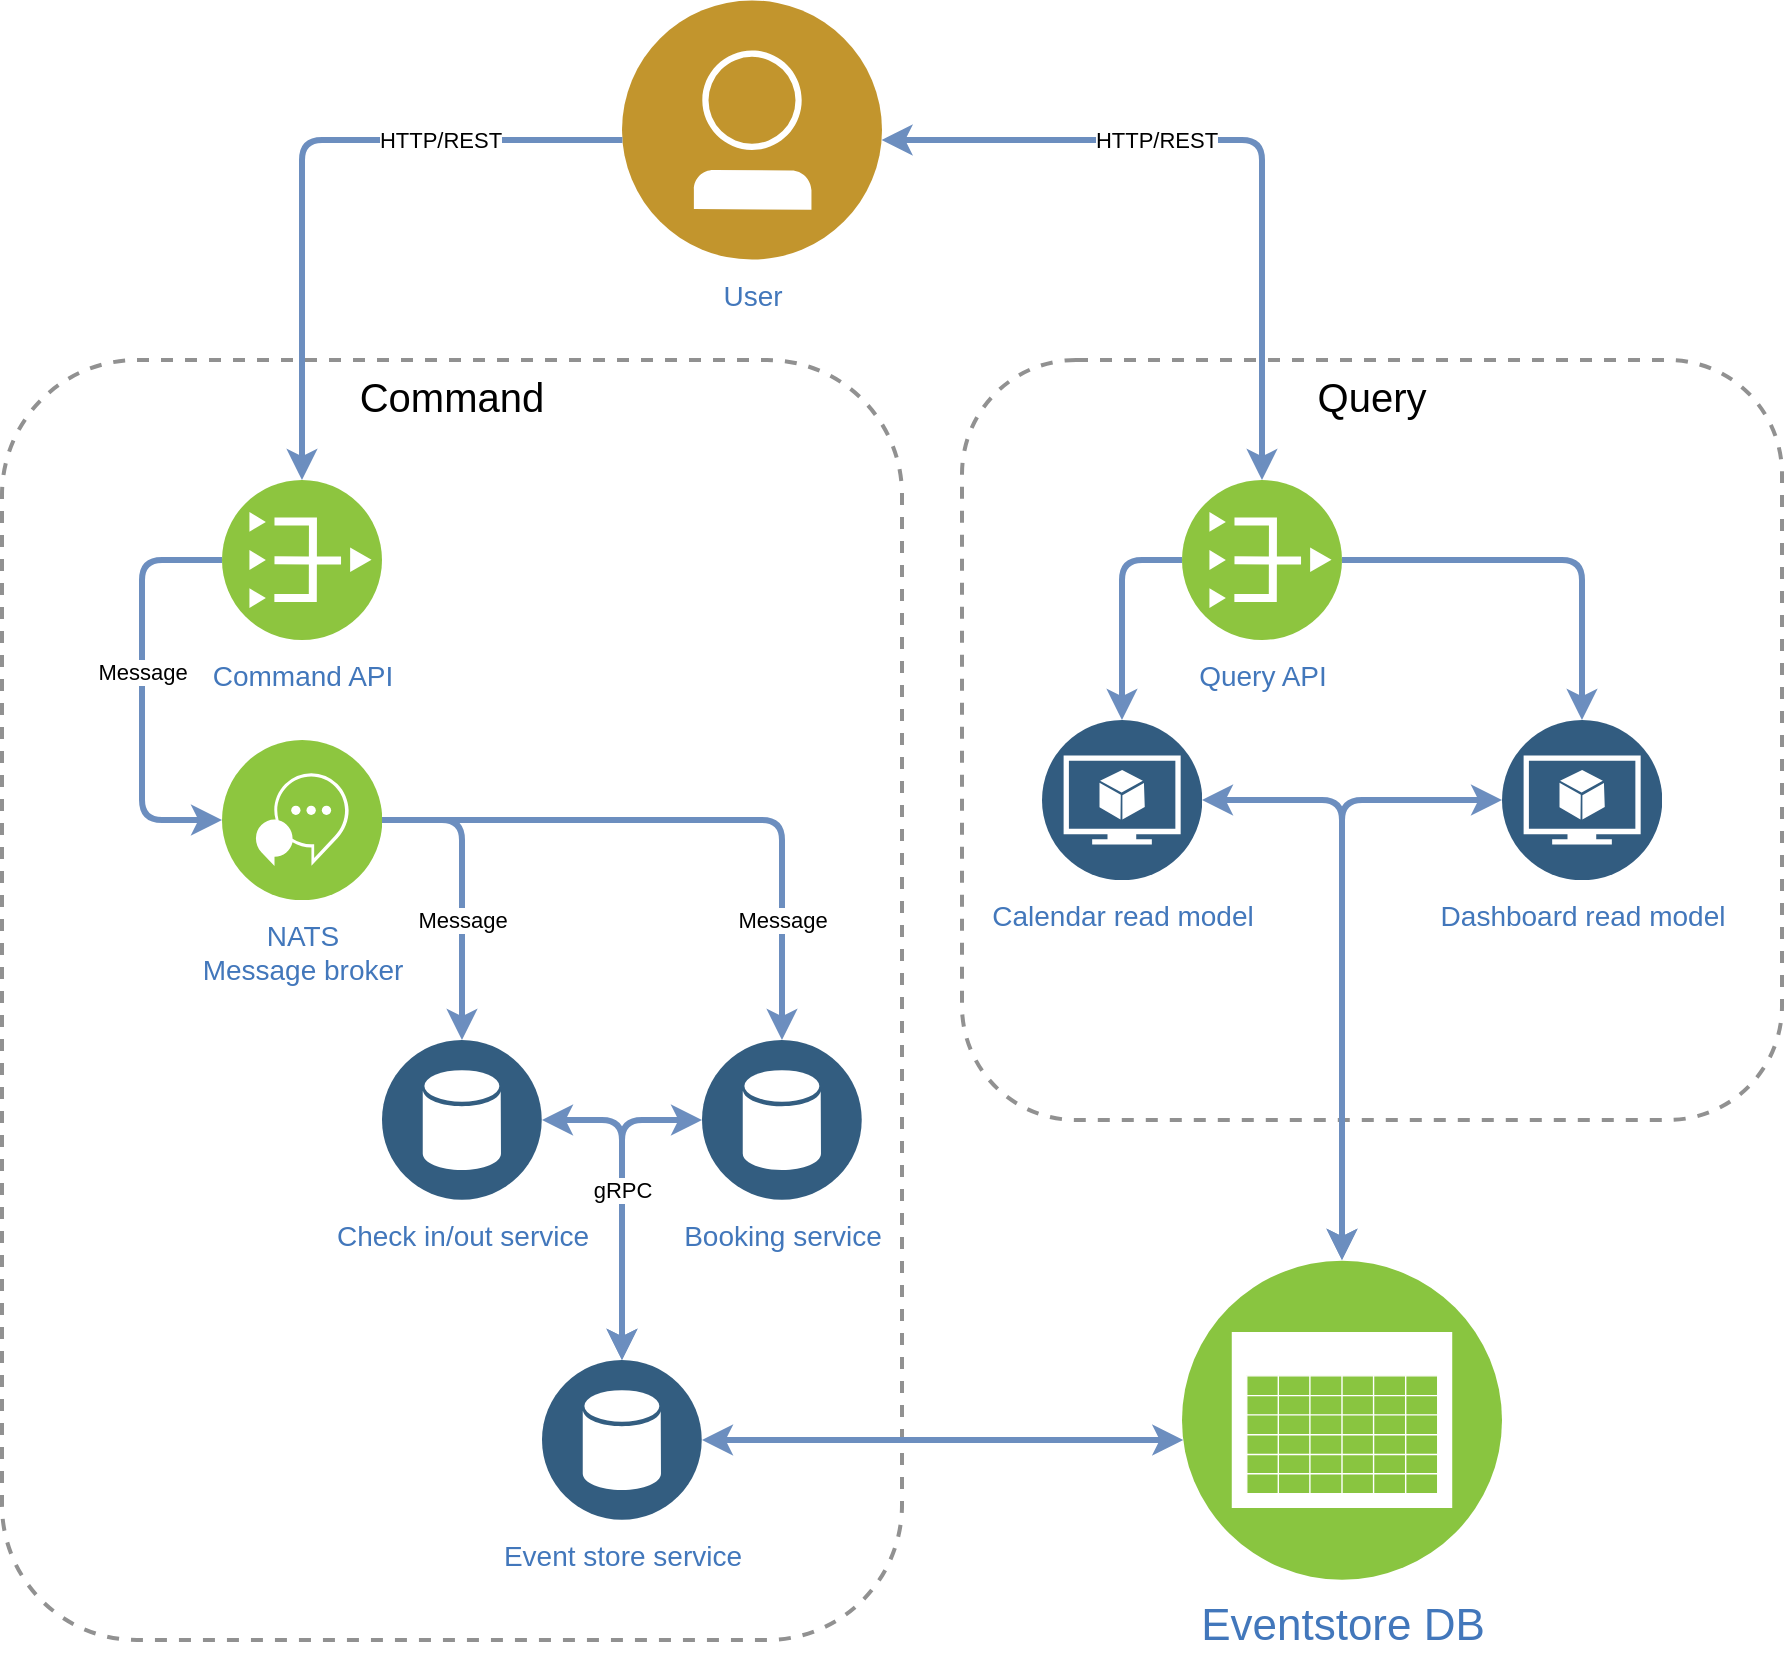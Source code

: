 <mxfile version="22.1.18" type="github">
  <diagram id="31b32b95-0358-9bc7-6ba0-a27c054ed1a7" name="Page-1">
    <mxGraphModel dx="1434" dy="1898" grid="1" gridSize="10" guides="1" tooltips="1" connect="1" arrows="1" fold="1" page="1" pageScale="1" pageWidth="827" pageHeight="1169" background="none" math="0" shadow="0">
      <root>
        <mxCell id="0" />
        <mxCell id="1" parent="0" />
        <mxCell id="A5cD59A5GJn8ZnmbFsn1-17" value="&lt;div style=&quot;font-size: 20px;&quot;&gt;Query&lt;/div&gt;" style="fontStyle=0;verticalAlign=top;align=center;spacingTop=0;fillColor=none;rounded=1;whiteSpace=wrap;html=1;strokeColor=#919191;strokeWidth=2;dashed=1;container=1;collapsible=0;expand=0;recursiveResize=0;fontSize=20;horizontal=1;" parent="1" vertex="1">
          <mxGeometry x="530" y="-380" width="410" height="380" as="geometry" />
        </mxCell>
        <mxCell id="73q3yoKQV2H6fXaRzCpy-112" value="Dashboard read model" style="image;aspect=fixed;perimeter=ellipsePerimeter;html=1;align=center;shadow=0;dashed=0;fontColor=#4277BB;labelBackgroundColor=default;fontSize=14;spacingTop=3;image=img/lib/ibm/data/model.svg;rounded=1;" parent="A5cD59A5GJn8ZnmbFsn1-17" vertex="1">
          <mxGeometry x="270" y="180" width="80" height="80" as="geometry" />
        </mxCell>
        <mxCell id="73q3yoKQV2H6fXaRzCpy-120" value="Calendar read model" style="image;aspect=fixed;perimeter=ellipsePerimeter;html=1;align=center;shadow=0;dashed=0;fontColor=#4277BB;labelBackgroundColor=default;fontSize=14;spacingTop=3;image=img/lib/ibm/data/model.svg;rounded=1;" parent="A5cD59A5GJn8ZnmbFsn1-17" vertex="1">
          <mxGeometry x="40" y="180" width="80" height="80" as="geometry" />
        </mxCell>
        <mxCell id="A5cD59A5GJn8ZnmbFsn1-16" value="Command" style="fontStyle=0;verticalAlign=top;align=center;spacingTop=0;fillColor=none;rounded=1;strokeColor=#919191;strokeWidth=2;dashed=1;container=1;collapsible=0;expand=0;recursiveResize=0;fontSize=20;labelBackgroundColor=none;labelBorderColor=none;html=1;whiteSpace=wrap;fontColor=default;spacingRight=0;spacingLeft=0;" parent="1" vertex="1">
          <mxGeometry x="50" y="-380" width="450" height="640" as="geometry" />
        </mxCell>
        <mxCell id="73q3yoKQV2H6fXaRzCpy-97" value="&lt;div&gt;User&lt;/div&gt;" style="image;aspect=fixed;perimeter=ellipsePerimeter;html=1;align=center;shadow=0;dashed=0;fontColor=#4277BB;labelBackgroundColor=default;fontSize=14;spacingTop=3;image=img/lib/ibm/users/user.svg;rounded=1;" parent="1" vertex="1">
          <mxGeometry x="360" y="-560" width="130" height="130" as="geometry" />
        </mxCell>
        <mxCell id="73q3yoKQV2H6fXaRzCpy-98" value="Eventstore DB" style="image;aspect=fixed;perimeter=ellipsePerimeter;html=1;align=center;shadow=0;dashed=0;fontColor=#4277BB;labelBackgroundColor=default;fontSize=22;spacingTop=3;image=img/lib/ibm/infrastructure/event_feed.svg;rounded=1;" parent="1" vertex="1">
          <mxGeometry x="640" y="70" width="160" height="160" as="geometry" />
        </mxCell>
        <mxCell id="73q3yoKQV2H6fXaRzCpy-99" value="&lt;div style=&quot;font-size: 14px;&quot;&gt;NATS&lt;/div&gt;&lt;div style=&quot;font-size: 14px;&quot;&gt;Message broker&lt;br style=&quot;font-size: 14px;&quot;&gt;&lt;/div&gt;" style="image;aspect=fixed;perimeter=ellipsePerimeter;html=1;align=center;shadow=0;dashed=0;fontColor=#4277BB;labelBackgroundColor=default;fontSize=14;spacingTop=3;image=img/lib/ibm/infrastructure/interservice_communication.svg;rounded=1;" parent="1" vertex="1">
          <mxGeometry x="160" y="-190" width="80" height="80" as="geometry" />
        </mxCell>
        <mxCell id="73q3yoKQV2H6fXaRzCpy-100" value="Query API" style="image;aspect=fixed;perimeter=ellipsePerimeter;html=1;align=center;shadow=0;dashed=0;fontColor=#4277BB;labelBackgroundColor=default;fontSize=14;spacingTop=3;image=img/lib/ibm/vpc/PublicGateway.svg;rounded=1;" parent="1" vertex="1">
          <mxGeometry x="640" y="-320" width="80" height="80" as="geometry" />
        </mxCell>
        <mxCell id="73q3yoKQV2H6fXaRzCpy-105" value="&lt;div style=&quot;font-size: 14px;&quot;&gt;Command API&lt;/div&gt;" style="image;aspect=fixed;perimeter=ellipsePerimeter;html=1;align=center;shadow=0;dashed=0;fontColor=#4277BB;labelBackgroundColor=default;fontSize=14;spacingTop=3;image=img/lib/ibm/vpc/PublicGateway.svg;rounded=1;" parent="1" vertex="1">
          <mxGeometry x="160" y="-320" width="80" height="80" as="geometry" />
        </mxCell>
        <mxCell id="73q3yoKQV2H6fXaRzCpy-106" value="" style="edgeStyle=elbowEdgeStyle;rounded=1;elbow=vertical;html=1;labelBackgroundColor=#ffffff;endArrow=classic;endFill=1;endSize=6;jettySize=auto;orthogonalLoop=1;strokeWidth=3;fontSize=14;fillColor=#dae8fc;strokeColor=#6c8ebf;entryX=0.5;entryY=0;entryDx=0;entryDy=0;" parent="1" source="73q3yoKQV2H6fXaRzCpy-97" target="73q3yoKQV2H6fXaRzCpy-105" edge="1">
          <mxGeometry width="60" height="60" relative="1" as="geometry">
            <mxPoint x="320" y="-530" as="sourcePoint" />
            <mxPoint x="860" y="-10" as="targetPoint" />
            <Array as="points">
              <mxPoint x="290" y="-490" />
            </Array>
          </mxGeometry>
        </mxCell>
        <mxCell id="A5cD59A5GJn8ZnmbFsn1-1" value="&lt;div&gt;HTTP/REST&lt;/div&gt;" style="edgeLabel;html=1;align=center;verticalAlign=middle;resizable=0;points=[];rounded=1;" parent="73q3yoKQV2H6fXaRzCpy-106" vertex="1" connectable="0">
          <mxGeometry x="-0.45" relative="1" as="geometry">
            <mxPoint as="offset" />
          </mxGeometry>
        </mxCell>
        <mxCell id="73q3yoKQV2H6fXaRzCpy-109" value="" style="edgeStyle=elbowEdgeStyle;rounded=1;elbow=vertical;html=1;labelBackgroundColor=#ffffff;endArrow=classic;endFill=1;endSize=6;jettySize=auto;orthogonalLoop=1;strokeWidth=3;fontSize=14;entryX=0.5;entryY=0;entryDx=0;entryDy=0;fillColor=#dae8fc;strokeColor=#6c8ebf;startArrow=classic;startFill=1;" parent="1" source="73q3yoKQV2H6fXaRzCpy-97" target="73q3yoKQV2H6fXaRzCpy-100" edge="1">
          <mxGeometry width="60" height="60" relative="1" as="geometry">
            <mxPoint x="540" y="-450" as="sourcePoint" />
            <mxPoint x="860" y="-10" as="targetPoint" />
            <Array as="points">
              <mxPoint x="580" y="-490" />
            </Array>
          </mxGeometry>
        </mxCell>
        <mxCell id="A5cD59A5GJn8ZnmbFsn1-2" value="HTTP/REST" style="edgeLabel;html=1;align=center;verticalAlign=middle;resizable=0;points=[];rounded=1;" parent="73q3yoKQV2H6fXaRzCpy-109" vertex="1" connectable="0">
          <mxGeometry x="-0.24" y="-4" relative="1" as="geometry">
            <mxPoint y="-4" as="offset" />
          </mxGeometry>
        </mxCell>
        <mxCell id="73q3yoKQV2H6fXaRzCpy-111" value="" style="edgeStyle=elbowEdgeStyle;rounded=1;elbow=vertical;html=1;labelBackgroundColor=#ffffff;endArrow=classic;endFill=1;endSize=6;jettySize=auto;orthogonalLoop=1;strokeWidth=3;fontSize=14;fillColor=#dae8fc;strokeColor=#6c8ebf;" parent="1" source="73q3yoKQV2H6fXaRzCpy-105" target="73q3yoKQV2H6fXaRzCpy-99" edge="1">
          <mxGeometry width="60" height="60" relative="1" as="geometry">
            <mxPoint x="800" y="-10" as="sourcePoint" />
            <mxPoint x="860" y="-70" as="targetPoint" />
            <Array as="points">
              <mxPoint x="120" y="-280" />
            </Array>
          </mxGeometry>
        </mxCell>
        <mxCell id="A5cD59A5GJn8ZnmbFsn1-4" value="&lt;div&gt;Message&lt;/div&gt;" style="edgeLabel;html=1;align=center;verticalAlign=middle;resizable=0;points=[];rounded=1;" parent="73q3yoKQV2H6fXaRzCpy-111" vertex="1" connectable="0">
          <mxGeometry x="-0.171" relative="1" as="geometry">
            <mxPoint y="9" as="offset" />
          </mxGeometry>
        </mxCell>
        <mxCell id="73q3yoKQV2H6fXaRzCpy-113" value="Booking service" style="image;aspect=fixed;perimeter=ellipsePerimeter;html=1;align=center;shadow=0;dashed=0;fontColor=#4277BB;labelBackgroundColor=default;fontSize=14;spacingTop=3;image=img/lib/ibm/data/data_services.svg;rounded=1;" parent="1" vertex="1">
          <mxGeometry x="400" y="-40" width="80" height="80" as="geometry" />
        </mxCell>
        <mxCell id="73q3yoKQV2H6fXaRzCpy-114" value="Check in/out service" style="image;aspect=fixed;perimeter=ellipsePerimeter;html=1;align=center;shadow=0;dashed=0;fontColor=#4277BB;labelBackgroundColor=default;fontSize=14;spacingTop=3;image=img/lib/ibm/data/data_services.svg;rounded=1;" parent="1" vertex="1">
          <mxGeometry x="240" y="-40" width="80" height="80" as="geometry" />
        </mxCell>
        <mxCell id="73q3yoKQV2H6fXaRzCpy-116" value="" style="edgeStyle=elbowEdgeStyle;rounded=1;elbow=vertical;html=1;labelBackgroundColor=#ffffff;endArrow=classic;endFill=1;endSize=6;jettySize=auto;orthogonalLoop=1;strokeWidth=3;fontSize=14;fillColor=#dae8fc;strokeColor=#6c8ebf;exitX=1;exitY=0.5;exitDx=0;exitDy=0;" parent="1" source="73q3yoKQV2H6fXaRzCpy-99" edge="1">
          <mxGeometry width="60" height="60" relative="1" as="geometry">
            <mxPoint x="170" y="-270" as="sourcePoint" />
            <mxPoint x="280" y="-40" as="targetPoint" />
            <Array as="points">
              <mxPoint x="290" y="-150" />
            </Array>
          </mxGeometry>
        </mxCell>
        <mxCell id="73q3yoKQV2H6fXaRzCpy-117" value="" style="edgeStyle=elbowEdgeStyle;rounded=1;elbow=vertical;html=1;labelBackgroundColor=#ffffff;endArrow=classic;endFill=1;endSize=6;jettySize=auto;orthogonalLoop=1;strokeWidth=3;fontSize=14;fillColor=#dae8fc;strokeColor=#6c8ebf;entryX=0.5;entryY=0;entryDx=0;entryDy=0;" parent="1" source="73q3yoKQV2H6fXaRzCpy-99" target="73q3yoKQV2H6fXaRzCpy-113" edge="1">
          <mxGeometry width="60" height="60" relative="1" as="geometry">
            <mxPoint x="250" y="-140" as="sourcePoint" />
            <mxPoint x="290" y="-30" as="targetPoint" />
            <Array as="points">
              <mxPoint x="420" y="-150" />
            </Array>
          </mxGeometry>
        </mxCell>
        <mxCell id="A5cD59A5GJn8ZnmbFsn1-5" value="&lt;div&gt;Message&lt;/div&gt;" style="edgeLabel;html=1;align=center;verticalAlign=middle;resizable=0;points=[];rounded=1;" parent="73q3yoKQV2H6fXaRzCpy-117" vertex="1" connectable="0">
          <mxGeometry x="-0.213" relative="1" as="geometry">
            <mxPoint x="-82" y="50" as="offset" />
          </mxGeometry>
        </mxCell>
        <mxCell id="73q3yoKQV2H6fXaRzCpy-118" value="" style="edgeStyle=elbowEdgeStyle;rounded=1;elbow=vertical;html=1;labelBackgroundColor=#ffffff;endArrow=classic;endFill=1;endSize=6;jettySize=auto;orthogonalLoop=1;strokeWidth=3;fontSize=14;fillColor=#dae8fc;strokeColor=#6c8ebf;startArrow=classic;startFill=1;" parent="1" source="73q3yoKQV2H6fXaRzCpy-114" target="A5cD59A5GJn8ZnmbFsn1-7" edge="1">
          <mxGeometry width="60" height="60" relative="1" as="geometry">
            <mxPoint x="250" y="-140" as="sourcePoint" />
            <mxPoint x="450" y="-30" as="targetPoint" />
            <Array as="points">
              <mxPoint x="360" />
            </Array>
          </mxGeometry>
        </mxCell>
        <mxCell id="73q3yoKQV2H6fXaRzCpy-119" value="" style="edgeStyle=elbowEdgeStyle;rounded=1;elbow=vertical;html=1;labelBackgroundColor=#ffffff;endArrow=classic;endFill=1;endSize=6;jettySize=auto;orthogonalLoop=1;strokeWidth=3;fontSize=14;fillColor=#dae8fc;strokeColor=#6c8ebf;startArrow=classic;startFill=1;" parent="1" source="73q3yoKQV2H6fXaRzCpy-113" target="A5cD59A5GJn8ZnmbFsn1-7" edge="1">
          <mxGeometry width="60" height="60" relative="1" as="geometry">
            <mxPoint x="330" y="10" as="sourcePoint" />
            <mxPoint x="370" y="130" as="targetPoint" />
            <Array as="points">
              <mxPoint x="360" />
            </Array>
          </mxGeometry>
        </mxCell>
        <mxCell id="A5cD59A5GJn8ZnmbFsn1-8" value="gRPC" style="edgeLabel;html=1;align=center;verticalAlign=middle;resizable=0;points=[];rounded=1;" parent="73q3yoKQV2H6fXaRzCpy-119" vertex="1" connectable="0">
          <mxGeometry x="0.442" relative="1" as="geometry">
            <mxPoint y="-41" as="offset" />
          </mxGeometry>
        </mxCell>
        <mxCell id="A5cD59A5GJn8ZnmbFsn1-6" value="&lt;div&gt;Message&lt;/div&gt;" style="edgeLabel;html=1;align=center;verticalAlign=middle;resizable=0;points=[];rounded=1;" parent="1" vertex="1" connectable="0">
          <mxGeometry x="440" y="-100" as="geometry" />
        </mxCell>
        <mxCell id="A5cD59A5GJn8ZnmbFsn1-7" value="Event store service" style="image;aspect=fixed;perimeter=ellipsePerimeter;html=1;align=center;shadow=0;dashed=0;fontColor=#4277BB;labelBackgroundColor=default;fontSize=14;spacingTop=3;image=img/lib/ibm/data/data_services.svg;rounded=1;" parent="1" vertex="1">
          <mxGeometry x="320" y="120" width="80" height="80" as="geometry" />
        </mxCell>
        <mxCell id="A5cD59A5GJn8ZnmbFsn1-9" value="" style="edgeStyle=elbowEdgeStyle;rounded=1;elbow=vertical;html=1;labelBackgroundColor=#ffffff;endArrow=classic;endFill=1;endSize=6;jettySize=auto;orthogonalLoop=1;strokeWidth=3;fontSize=14;fillColor=#dae8fc;strokeColor=#6c8ebf;startArrow=classic;startFill=1;" parent="1" source="A5cD59A5GJn8ZnmbFsn1-7" target="73q3yoKQV2H6fXaRzCpy-98" edge="1">
          <mxGeometry width="60" height="60" relative="1" as="geometry">
            <mxPoint x="580" y="170" as="sourcePoint" />
            <mxPoint x="460" y="250" as="targetPoint" />
            <Array as="points">
              <mxPoint x="510" y="160" />
              <mxPoint x="510" y="170" />
            </Array>
          </mxGeometry>
        </mxCell>
        <mxCell id="A5cD59A5GJn8ZnmbFsn1-11" value="" style="edgeStyle=elbowEdgeStyle;rounded=1;elbow=vertical;html=1;labelBackgroundColor=#ffffff;endArrow=classic;endFill=1;endSize=6;jettySize=auto;orthogonalLoop=1;strokeWidth=3;fontSize=14;fillColor=#dae8fc;strokeColor=#6c8ebf;entryX=0.5;entryY=0;entryDx=0;entryDy=0;" parent="1" source="73q3yoKQV2H6fXaRzCpy-100" target="73q3yoKQV2H6fXaRzCpy-112" edge="1">
          <mxGeometry width="60" height="60" relative="1" as="geometry">
            <mxPoint x="890" y="-230" as="sourcePoint" />
            <mxPoint x="890" y="-100" as="targetPoint" />
            <Array as="points">
              <mxPoint x="800" y="-280" />
            </Array>
          </mxGeometry>
        </mxCell>
        <mxCell id="A5cD59A5GJn8ZnmbFsn1-13" value="" style="edgeStyle=elbowEdgeStyle;rounded=1;elbow=vertical;html=1;labelBackgroundColor=#ffffff;endArrow=classic;endFill=1;endSize=6;jettySize=auto;orthogonalLoop=1;strokeWidth=3;fontSize=14;fillColor=#dae8fc;strokeColor=#6c8ebf;entryX=0.5;entryY=0;entryDx=0;entryDy=0;exitX=1;exitY=0.5;exitDx=0;exitDy=0;startArrow=classic;startFill=1;" parent="1" source="73q3yoKQV2H6fXaRzCpy-120" target="73q3yoKQV2H6fXaRzCpy-98" edge="1">
          <mxGeometry width="60" height="60" relative="1" as="geometry">
            <mxPoint x="680" y="-80" as="sourcePoint" />
            <mxPoint x="720" y="40" as="targetPoint" />
            <Array as="points">
              <mxPoint x="680" y="-160" />
            </Array>
          </mxGeometry>
        </mxCell>
        <mxCell id="A5cD59A5GJn8ZnmbFsn1-14" value="" style="edgeStyle=elbowEdgeStyle;rounded=1;elbow=vertical;html=1;labelBackgroundColor=#ffffff;endArrow=classic;endFill=1;endSize=6;jettySize=auto;orthogonalLoop=1;strokeWidth=3;fontSize=14;fillColor=#dae8fc;strokeColor=#6c8ebf;entryX=0.5;entryY=0;entryDx=0;entryDy=0;exitX=0;exitY=0.5;exitDx=0;exitDy=0;" parent="1" source="73q3yoKQV2H6fXaRzCpy-100" target="73q3yoKQV2H6fXaRzCpy-120" edge="1">
          <mxGeometry width="60" height="60" relative="1" as="geometry">
            <mxPoint x="640" y="-280" as="sourcePoint" />
            <mxPoint x="600" y="-40" as="targetPoint" />
            <Array as="points">
              <mxPoint x="640" y="-280" />
            </Array>
          </mxGeometry>
        </mxCell>
        <mxCell id="A5cD59A5GJn8ZnmbFsn1-15" value="" style="edgeStyle=elbowEdgeStyle;rounded=1;elbow=vertical;html=1;labelBackgroundColor=#ffffff;endArrow=classic;endFill=1;endSize=6;jettySize=auto;orthogonalLoop=1;strokeWidth=3;fontSize=14;fillColor=#dae8fc;strokeColor=#6c8ebf;entryX=0.5;entryY=0;entryDx=0;entryDy=0;exitX=0;exitY=0.5;exitDx=0;exitDy=0;startArrow=classic;startFill=1;" parent="1" source="73q3yoKQV2H6fXaRzCpy-112" target="73q3yoKQV2H6fXaRzCpy-98" edge="1">
          <mxGeometry width="60" height="60" relative="1" as="geometry">
            <mxPoint x="650" y="-150" as="sourcePoint" />
            <mxPoint x="690" y="130" as="targetPoint" />
            <Array as="points">
              <mxPoint x="680" y="-160" />
            </Array>
          </mxGeometry>
        </mxCell>
      </root>
    </mxGraphModel>
  </diagram>
</mxfile>
